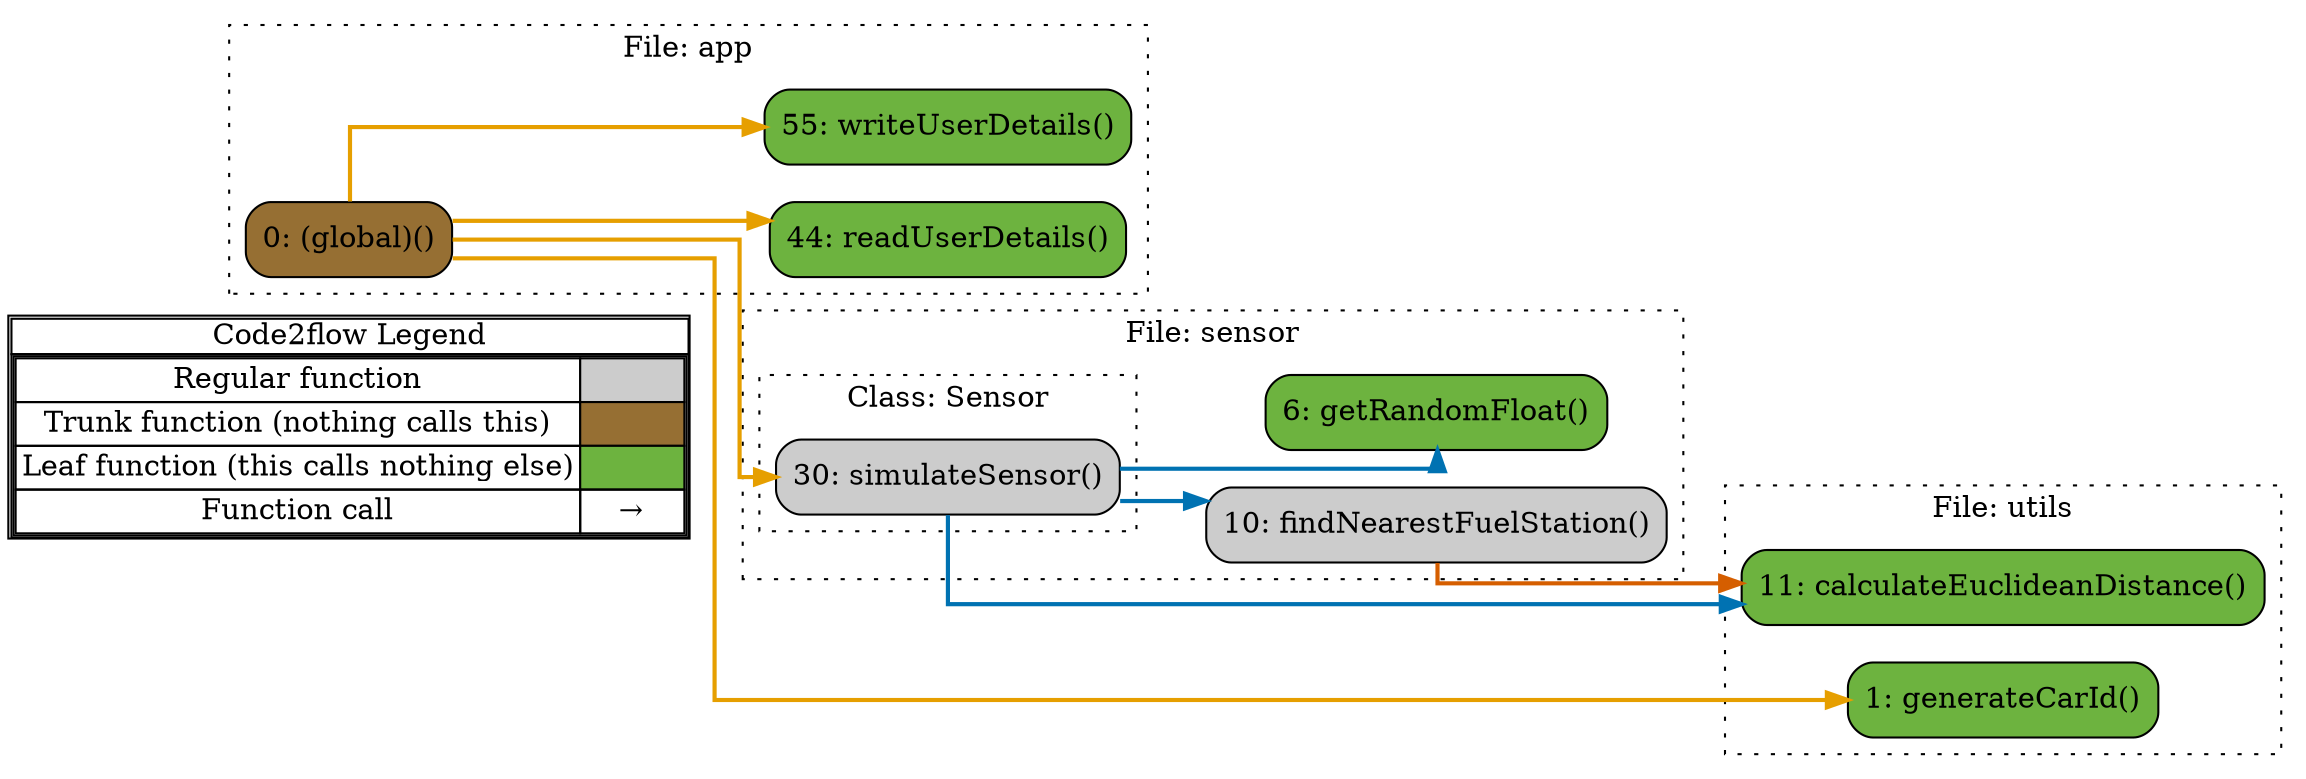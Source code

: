 digraph G {
concentrate=true;
splines="ortho";
rankdir="LR";
subgraph legend{
    rank = min;
    label = "legend";
    Legend [shape=none, margin=0, label = <
        <table cellspacing="0" cellpadding="0" border="1"><tr><td>Code2flow Legend</td></tr><tr><td>
        <table cellspacing="0">
        <tr><td>Regular function</td><td width="50px" bgcolor='#cccccc'></td></tr>
        <tr><td>Trunk function (nothing calls this)</td><td bgcolor='#966F33'></td></tr>
        <tr><td>Leaf function (this calls nothing else)</td><td bgcolor='#6db33f'></td></tr>
        <tr><td>Function call</td><td><font color='black'>&#8594;</font></td></tr>
        </table></td></tr></table>
        >];
}node_affd3579 [label="0: (global)()" name="app::(global)" shape="rect" style="rounded,filled" fillcolor="#966F33" ];
node_78bd2b64 [label="44: readUserDetails()" name="app::readUserDetails" shape="rect" style="rounded,filled" fillcolor="#6db33f" ];
node_f828c7e6 [label="55: writeUserDetails()" name="app::writeUserDetails" shape="rect" style="rounded,filled" fillcolor="#6db33f" ];
node_bf95a96d [label="30: simulateSensor()" name="sensor::Sensor.simulateSensor" shape="rect" style="rounded,filled" fillcolor="#cccccc" ];
node_8d3f015e [label="10: findNearestFuelStation()" name="sensor::findNearestFuelStation" shape="rect" style="rounded,filled" fillcolor="#cccccc" ];
node_730f5086 [label="6: getRandomFloat()" name="sensor::getRandomFloat" shape="rect" style="rounded,filled" fillcolor="#6db33f" ];
node_d39f91e6 [label="11: calculateEuclideanDistance()" name="utils::calculateEuclideanDistance" shape="rect" style="rounded,filled" fillcolor="#6db33f" ];
node_25102017 [label="1: generateCarId()" name="utils::generateCarId" shape="rect" style="rounded,filled" fillcolor="#6db33f" ];
node_affd3579 -> node_78bd2b64 [color="#E69F00" penwidth="2"];
node_affd3579 -> node_78bd2b64 [color="#E69F00" penwidth="2"];
node_affd3579 -> node_f828c7e6 [color="#E69F00" penwidth="2"];
node_affd3579 -> node_bf95a96d [color="#E69F00" penwidth="2"];
node_affd3579 -> node_25102017 [color="#E69F00" penwidth="2"];
node_bf95a96d -> node_8d3f015e [color="#0072B2" penwidth="2"];
node_bf95a96d -> node_730f5086 [color="#0072B2" penwidth="2"];
node_bf95a96d -> node_730f5086 [color="#0072B2" penwidth="2"];
node_bf95a96d -> node_730f5086 [color="#0072B2" penwidth="2"];
node_bf95a96d -> node_730f5086 [color="#0072B2" penwidth="2"];
node_bf95a96d -> node_d39f91e6 [color="#0072B2" penwidth="2"];
node_8d3f015e -> node_d39f91e6 [color="#D55E00" penwidth="2"];
subgraph cluster_133905e3 {
    node_78bd2b64 node_f828c7e6 node_affd3579;
    label="File: app";
    name="app";
    style="filled";
    graph[style=dotted];
};
subgraph cluster_5625a23e {
    node_730f5086 node_8d3f015e;
    label="File: sensor";
    name="sensor";
    style="filled";
    graph[style=dotted];
    subgraph cluster_ac4256f8 {
        node_bf95a96d;
        label="Class: Sensor";
        name="Sensor";
        style="filled";
        graph[style=dotted];
    };
};
subgraph cluster_d373a54f {
    node_25102017 node_d39f91e6;
    label="File: utils";
    name="utils";
    style="filled";
    graph[style=dotted];
};
}

